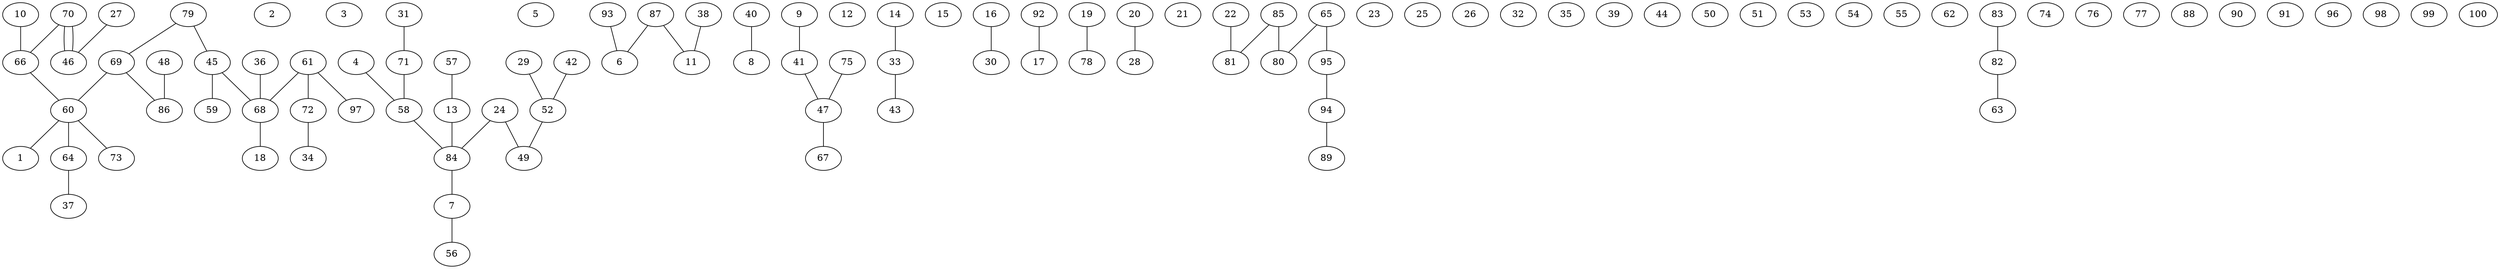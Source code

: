 graph G {
1;
2;
3;
4;
5;
6;
7;
8;
9;
10;
11;
12;
13;
14;
15;
16;
17;
18;
19;
20;
21;
22;
23;
24;
25;
26;
27;
28;
29;
30;
31;
32;
33;
34;
35;
36;
37;
38;
39;
40;
41;
42;
43;
44;
45;
46;
47;
48;
49;
50;
51;
52;
53;
54;
55;
56;
57;
58;
59;
60;
61;
62;
63;
64;
65;
66;
67;
68;
69;
70;
71;
72;
73;
74;
75;
76;
77;
78;
79;
80;
81;
82;
83;
84;
85;
86;
87;
88;
89;
90;
91;
92;
93;
94;
95;
96;
97;
98;
99;
100;
65 -- 80;
93 -- 6;
24 -- 49;
87 -- 11;
13 -- 84;
82 -- 63;
45 -- 59;
60 -- 64;
48 -- 86;
36 -- 68;
71 -- 58;
42 -- 52;
33 -- 43;
7 -- 56;
61 -- 72;
47 -- 67;
85 -- 81;
75 -- 47;
16 -- 30;
68 -- 18;
64 -- 37;
40 -- 8;
4 -- 58;
57 -- 13;
94 -- 89;
14 -- 33;
92 -- 17;
61 -- 68;
58 -- 84;
83 -- 82;
27 -- 46;
10 -- 66;
22 -- 81;
52 -- 49;
60 -- 73;
85 -- 80;
95 -- 94;
70 -- 46;
84 -- 7;
79 -- 69;
38 -- 11;
70 -- 66;
41 -- 47;
61 -- 97;
31 -- 71;
66 -- 60;
60 -- 1;
29 -- 52;
45 -- 68;
24 -- 84;
19 -- 78;
69 -- 86;
87 -- 6;
79 -- 45;
20 -- 28;
65 -- 95;
69 -- 60;
46 -- 70;
9 -- 41;
72 -- 34;
}
